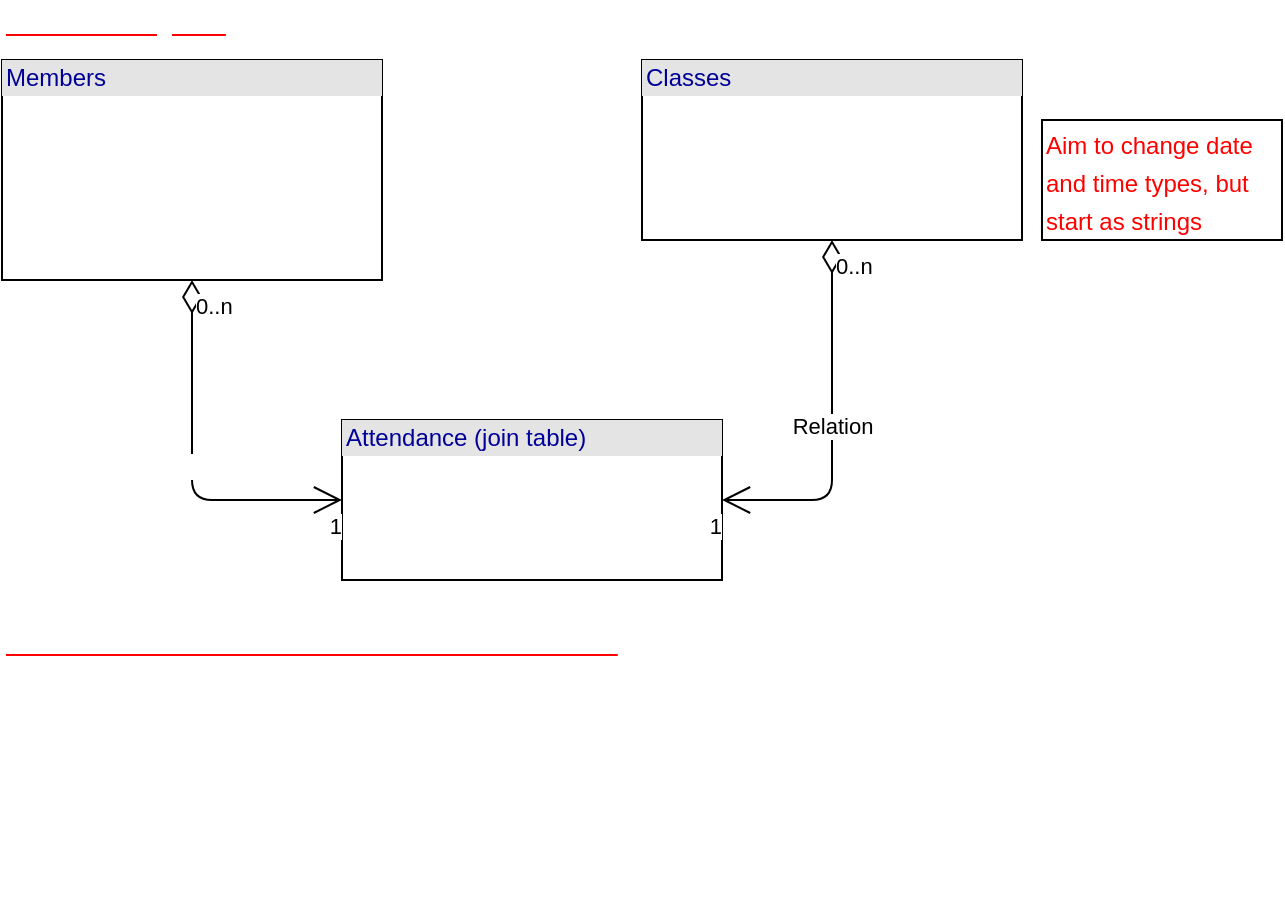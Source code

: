 <mxfile version="13.10.0" type="embed">
    <diagram id="yuUKrdxK7lDRYAdd8XKC" name="Page-1">
        <mxGraphModel dx="433" dy="323" grid="1" gridSize="10" guides="1" tooltips="1" connect="1" arrows="1" fold="1" page="1" pageScale="1" pageWidth="827" pageHeight="1169" math="0" shadow="0">
            <root>
                <mxCell id="0"/>
                <mxCell id="1" parent="0"/>
                <mxCell id="2" value="&lt;div style=&quot;box-sizing: border-box ; width: 100% ; background: #e4e4e4 ; padding: 2px&quot;&gt;&lt;font color=&quot;#000099&quot;&gt;Members&lt;/font&gt;&lt;/div&gt;&lt;table style=&quot;width: 100% ; font-size: 1em&quot; cellpadding=&quot;2&quot; cellspacing=&quot;0&quot;&gt;&lt;tbody&gt;&lt;tr&gt;&lt;td&gt;&lt;font color=&quot;#ffffff&quot;&gt;PK&lt;/font&gt;&lt;/td&gt;&lt;td&gt;&lt;font color=&quot;#ffffff&quot;&gt;id SERIAL&lt;/font&gt;&lt;/td&gt;&lt;/tr&gt;&lt;tr&gt;&lt;td&gt;&lt;br&gt;&lt;/td&gt;&lt;td&gt;&lt;font color=&quot;#ffffff&quot;&gt;first_name VARCHAR(255)&lt;/font&gt;&lt;/td&gt;&lt;/tr&gt;&lt;tr&gt;&lt;td&gt;&lt;/td&gt;&lt;td&gt;&lt;font color=&quot;#ffffff&quot;&gt;last_name VARCHAR(255)&lt;br&gt;gender VARCHAR(255)&lt;br&gt;age INT&lt;/font&gt;&lt;/td&gt;&lt;/tr&gt;&lt;/tbody&gt;&lt;/table&gt;" style="verticalAlign=top;align=left;overflow=fill;html=1;fontColor=#FF0000;" vertex="1" parent="1">
                    <mxGeometry x="40" y="40" width="190" height="110" as="geometry"/>
                </mxCell>
                <mxCell id="3" value="&lt;div style=&quot;box-sizing: border-box ; width: 100% ; background: #e4e4e4 ; padding: 2px&quot;&gt;&lt;font color=&quot;#000099&quot;&gt;Classes&lt;/font&gt;&lt;/div&gt;&lt;table style=&quot;width: 100% ; font-size: 1em&quot; cellpadding=&quot;2&quot; cellspacing=&quot;0&quot;&gt;&lt;tbody&gt;&lt;tr&gt;&lt;td&gt;&lt;font color=&quot;#ffffff&quot;&gt;PK&lt;/font&gt;&lt;/td&gt;&lt;td&gt;&lt;font color=&quot;#ffffff&quot;&gt;id SERIAL&lt;/font&gt;&lt;/td&gt;&lt;/tr&gt;&lt;tr&gt;&lt;td&gt;&lt;br&gt;&lt;/td&gt;&lt;td&gt;&lt;font color=&quot;#ffffff&quot;&gt;name VARCHAR(255)&lt;/font&gt;&lt;/td&gt;&lt;/tr&gt;&lt;tr&gt;&lt;td&gt;&lt;/td&gt;&lt;td&gt;&lt;font color=&quot;#ffffff&quot;&gt;date VARCHAR(255)&lt;br&gt;time VARCHAR(255)&lt;/font&gt;&lt;/td&gt;&lt;/tr&gt;&lt;/tbody&gt;&lt;/table&gt;" style="verticalAlign=top;align=left;overflow=fill;html=1;fontColor=#FF0000;" vertex="1" parent="1">
                    <mxGeometry x="360" y="40" width="190" height="90" as="geometry"/>
                </mxCell>
                <mxCell id="4" value="&lt;div style=&quot;box-sizing: border-box ; width: 100% ; background: #e4e4e4 ; padding: 2px&quot;&gt;&lt;font color=&quot;#000099&quot;&gt;Attendance (join table)&lt;/font&gt;&lt;/div&gt;&lt;table style=&quot;width: 100% ; font-size: 1em&quot; cellpadding=&quot;2&quot; cellspacing=&quot;0&quot;&gt;&lt;tbody&gt;&lt;tr&gt;&lt;td&gt;&lt;font color=&quot;#ffffff&quot;&gt;PK&lt;/font&gt;&lt;/td&gt;&lt;td&gt;&lt;font color=&quot;#ffffff&quot;&gt;id SERIAL&lt;/font&gt;&lt;/td&gt;&lt;/tr&gt;&lt;tr&gt;&lt;td&gt;&lt;font color=&quot;#ffffff&quot;&gt;FK&lt;br&gt;FK&lt;/font&gt;&lt;/td&gt;&lt;td&gt;&lt;font color=&quot;#ffffff&quot;&gt;member_id INT&lt;br&gt;class_id INT&lt;/font&gt;&lt;/td&gt;&lt;/tr&gt;&lt;tr&gt;&lt;td&gt;&lt;/td&gt;&lt;td&gt;&lt;font color=&quot;#ffffff&quot;&gt;&lt;br&gt;&lt;/font&gt;&lt;/td&gt;&lt;/tr&gt;&lt;/tbody&gt;&lt;/table&gt;" style="verticalAlign=top;align=left;overflow=fill;html=1;fontColor=#FF0000;" vertex="1" parent="1">
                    <mxGeometry x="210" y="220" width="190" height="80" as="geometry"/>
                </mxCell>
                <mxCell id="5" value="Relation" style="endArrow=open;html=1;endSize=12;startArrow=diamondThin;startSize=14;startFill=0;edgeStyle=orthogonalEdgeStyle;exitX=0.5;exitY=1;exitDx=0;exitDy=0;entryX=0;entryY=0.5;entryDx=0;entryDy=0;fontColor=#FFFFFF;" edge="1" parent="1" source="2" target="4">
                    <mxGeometry relative="1" as="geometry">
                        <mxPoint x="90" y="190" as="sourcePoint"/>
                        <mxPoint x="250" y="190" as="targetPoint"/>
                    </mxGeometry>
                </mxCell>
                <mxCell id="6" value="0..n" style="edgeLabel;resizable=0;html=1;align=left;verticalAlign=top;" connectable="0" vertex="1" parent="5">
                    <mxGeometry x="-1" relative="1" as="geometry"/>
                </mxCell>
                <mxCell id="7" value="1" style="edgeLabel;resizable=0;html=1;align=right;verticalAlign=top;" connectable="0" vertex="1" parent="5">
                    <mxGeometry x="1" relative="1" as="geometry"/>
                </mxCell>
                <mxCell id="8" value="Relation" style="endArrow=open;html=1;endSize=12;startArrow=diamondThin;startSize=14;startFill=0;edgeStyle=orthogonalEdgeStyle;exitX=0.5;exitY=1;exitDx=0;exitDy=0;entryX=1;entryY=0.5;entryDx=0;entryDy=0;" edge="1" parent="1" source="3" target="4">
                    <mxGeometry relative="1" as="geometry">
                        <mxPoint x="430" y="180" as="sourcePoint"/>
                        <mxPoint x="590" y="180" as="targetPoint"/>
                    </mxGeometry>
                </mxCell>
                <mxCell id="9" value="0..n" style="edgeLabel;resizable=0;html=1;align=left;verticalAlign=top;" connectable="0" vertex="1" parent="8">
                    <mxGeometry x="-1" relative="1" as="geometry"/>
                </mxCell>
                <mxCell id="10" value="1" style="edgeLabel;resizable=0;html=1;align=right;verticalAlign=top;" connectable="0" vertex="1" parent="8">
                    <mxGeometry x="1" relative="1" as="geometry"/>
                </mxCell>
                <mxCell id="11" value="&lt;font color=&quot;#ffffff&quot; style=&quot;font-size: 16px;&quot;&gt;MVP db layout&lt;/font&gt;" style="text;html=1;align=left;verticalAlign=middle;resizable=0;points=[];autosize=1;fontColor=#FF0000;fontStyle=5;fontSize=16;" vertex="1" parent="1">
                    <mxGeometry x="40" y="10" width="130" height="20" as="geometry"/>
                </mxCell>
                <mxCell id="12" value="&lt;font color=&quot;#ffffff&quot; style=&quot;font-size: 16px&quot;&gt;Possible extension alterations/additions&lt;/font&gt;" style="text;html=1;align=left;verticalAlign=middle;resizable=0;points=[];autosize=1;fontColor=#FF0000;fontStyle=5;fontSize=16;" vertex="1" parent="1">
                    <mxGeometry x="40" y="320" width="320" height="20" as="geometry"/>
                </mxCell>
                <mxCell id="13" value="&lt;ul&gt;&lt;li&gt;&lt;font style=&quot;font-size: 12px&quot;&gt;Memberships: - add membership field to members. Add membership requirement to classes.&lt;/font&gt;&lt;/li&gt;&lt;li&gt;&lt;span style=&quot;font-size: 12px&quot;&gt;Maximum class capacity&lt;/span&gt;&lt;/li&gt;&lt;li&gt;&lt;font style=&quot;font-size: 12px&quot;&gt;Add coaches table: - One to many relationship between classes and coaches&lt;br&gt;(1 coach per class, but coaches can lead multiple classes)&lt;/font&gt;&lt;/li&gt;&lt;/ul&gt;" style="text;html=1;align=left;verticalAlign=middle;resizable=0;points=[];autosize=1;fontSize=16;fontColor=#FFFFFF;" vertex="1" parent="1">
                    <mxGeometry x="40" y="320" width="550" height="140" as="geometry"/>
                </mxCell>
                <mxCell id="15" value="&lt;span style=&quot;font-size: 12px ; text-align: center&quot;&gt;&lt;font color=&quot;#ff0000&quot;&gt;Aim to change date and time types, but start as strings&lt;/font&gt;&lt;/span&gt;" style="whiteSpace=wrap;html=1;fontSize=16;fontColor=#FFFFFF;align=left;" vertex="1" parent="1">
                    <mxGeometry x="560" y="70" width="120" height="60" as="geometry"/>
                </mxCell>
            </root>
        </mxGraphModel>
    </diagram>
</mxfile>